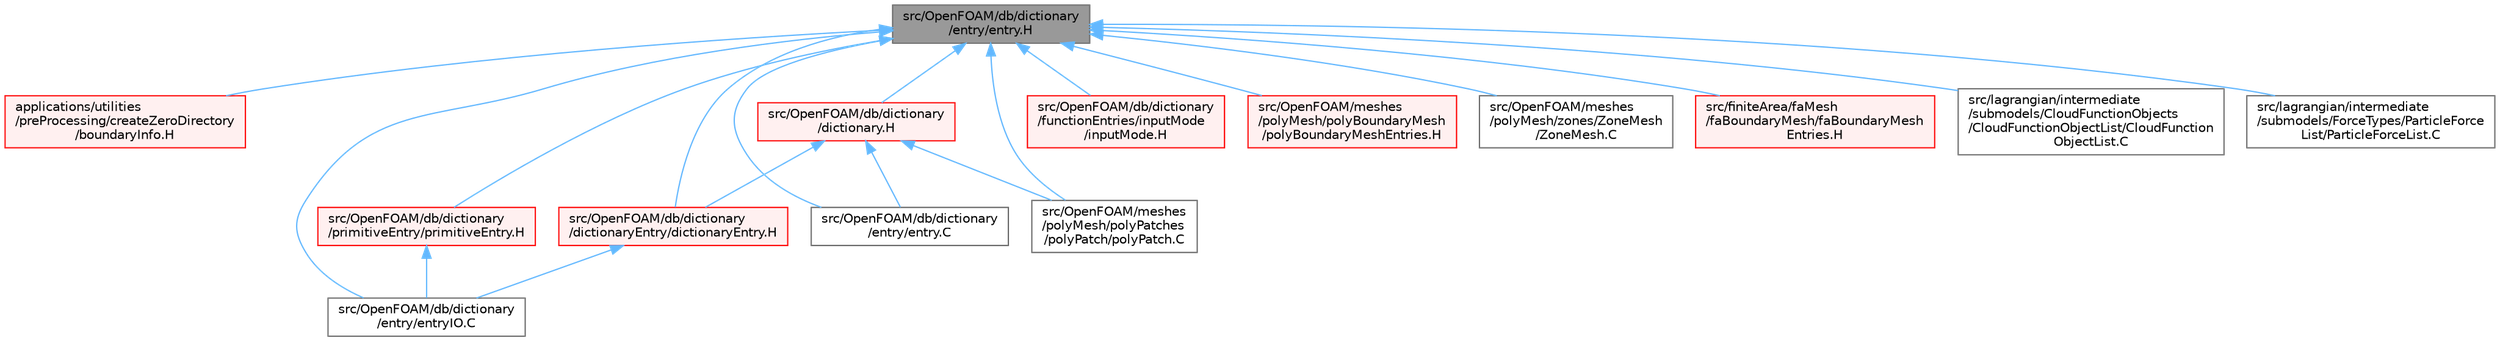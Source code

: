 digraph "src/OpenFOAM/db/dictionary/entry/entry.H"
{
 // LATEX_PDF_SIZE
  bgcolor="transparent";
  edge [fontname=Helvetica,fontsize=10,labelfontname=Helvetica,labelfontsize=10];
  node [fontname=Helvetica,fontsize=10,shape=box,height=0.2,width=0.4];
  Node1 [id="Node000001",label="src/OpenFOAM/db/dictionary\l/entry/entry.H",height=0.2,width=0.4,color="gray40", fillcolor="grey60", style="filled", fontcolor="black",tooltip=" "];
  Node1 -> Node2 [id="edge1_Node000001_Node000002",dir="back",color="steelblue1",style="solid",tooltip=" "];
  Node2 [id="Node000002",label="applications/utilities\l/preProcessing/createZeroDirectory\l/boundaryInfo.H",height=0.2,width=0.4,color="red", fillcolor="#FFF0F0", style="filled",URL="$boundaryInfo_8H.html",tooltip=" "];
  Node1 -> Node4 [id="edge2_Node000001_Node000004",dir="back",color="steelblue1",style="solid",tooltip=" "];
  Node4 [id="Node000004",label="src/OpenFOAM/db/dictionary\l/dictionary.H",height=0.2,width=0.4,color="red", fillcolor="#FFF0F0", style="filled",URL="$dictionary_8H.html",tooltip=" "];
  Node4 -> Node4016 [id="edge3_Node000004_Node004016",dir="back",color="steelblue1",style="solid",tooltip=" "];
  Node4016 [id="Node004016",label="src/OpenFOAM/db/dictionary\l/dictionaryEntry/dictionaryEntry.H",height=0.2,width=0.4,color="red", fillcolor="#FFF0F0", style="filled",URL="$dictionaryEntry_8H.html",tooltip=" "];
  Node4016 -> Node4021 [id="edge4_Node004016_Node004021",dir="back",color="steelblue1",style="solid",tooltip=" "];
  Node4021 [id="Node004021",label="src/OpenFOAM/db/dictionary\l/entry/entryIO.C",height=0.2,width=0.4,color="grey40", fillcolor="white", style="filled",URL="$entryIO_8C.html",tooltip=" "];
  Node4 -> Node4028 [id="edge5_Node000004_Node004028",dir="back",color="steelblue1",style="solid",tooltip=" "];
  Node4028 [id="Node004028",label="src/OpenFOAM/db/dictionary\l/entry/entry.C",height=0.2,width=0.4,color="grey40", fillcolor="white", style="filled",URL="$entry_8C.html",tooltip=" "];
  Node4 -> Node4142 [id="edge6_Node000004_Node004142",dir="back",color="steelblue1",style="solid",tooltip=" "];
  Node4142 [id="Node004142",label="src/OpenFOAM/meshes\l/polyMesh/polyPatches\l/polyPatch/polyPatch.C",height=0.2,width=0.4,color="grey40", fillcolor="white", style="filled",URL="$polyPatch_8C.html",tooltip=" "];
  Node1 -> Node4016 [id="edge7_Node000001_Node004016",dir="back",color="steelblue1",style="solid",tooltip=" "];
  Node1 -> Node4028 [id="edge8_Node000001_Node004028",dir="back",color="steelblue1",style="solid",tooltip=" "];
  Node1 -> Node4021 [id="edge9_Node000001_Node004021",dir="back",color="steelblue1",style="solid",tooltip=" "];
  Node1 -> Node5149 [id="edge10_Node000001_Node005149",dir="back",color="steelblue1",style="solid",tooltip=" "];
  Node5149 [id="Node005149",label="src/OpenFOAM/db/dictionary\l/functionEntries/inputMode\l/inputMode.H",height=0.2,width=0.4,color="red", fillcolor="#FFF0F0", style="filled",URL="$inputMode_8H.html",tooltip=" "];
  Node1 -> Node5150 [id="edge11_Node000001_Node005150",dir="back",color="steelblue1",style="solid",tooltip=" "];
  Node5150 [id="Node005150",label="src/OpenFOAM/db/dictionary\l/primitiveEntry/primitiveEntry.H",height=0.2,width=0.4,color="red", fillcolor="#FFF0F0", style="filled",URL="$primitiveEntry_8H.html",tooltip=" "];
  Node5150 -> Node4021 [id="edge12_Node005150_Node004021",dir="back",color="steelblue1",style="solid",tooltip=" "];
  Node1 -> Node5167 [id="edge13_Node000001_Node005167",dir="back",color="steelblue1",style="solid",tooltip=" "];
  Node5167 [id="Node005167",label="src/OpenFOAM/meshes\l/polyMesh/polyBoundaryMesh\l/polyBoundaryMeshEntries.H",height=0.2,width=0.4,color="red", fillcolor="#FFF0F0", style="filled",URL="$polyBoundaryMeshEntries_8H.html",tooltip=" "];
  Node1 -> Node4142 [id="edge14_Node000001_Node004142",dir="back",color="steelblue1",style="solid",tooltip=" "];
  Node1 -> Node5169 [id="edge15_Node000001_Node005169",dir="back",color="steelblue1",style="solid",tooltip=" "];
  Node5169 [id="Node005169",label="src/OpenFOAM/meshes\l/polyMesh/zones/ZoneMesh\l/ZoneMesh.C",height=0.2,width=0.4,color="grey40", fillcolor="white", style="filled",URL="$ZoneMesh_8C.html",tooltip=" "];
  Node1 -> Node5170 [id="edge16_Node000001_Node005170",dir="back",color="steelblue1",style="solid",tooltip=" "];
  Node5170 [id="Node005170",label="src/finiteArea/faMesh\l/faBoundaryMesh/faBoundaryMesh\lEntries.H",height=0.2,width=0.4,color="red", fillcolor="#FFF0F0", style="filled",URL="$faBoundaryMeshEntries_8H.html",tooltip=" "];
  Node1 -> Node3640 [id="edge17_Node000001_Node003640",dir="back",color="steelblue1",style="solid",tooltip=" "];
  Node3640 [id="Node003640",label="src/lagrangian/intermediate\l/submodels/CloudFunctionObjects\l/CloudFunctionObjectList/CloudFunction\lObjectList.C",height=0.2,width=0.4,color="grey40", fillcolor="white", style="filled",URL="$CloudFunctionObjectList_8C.html",tooltip=" "];
  Node1 -> Node3470 [id="edge18_Node000001_Node003470",dir="back",color="steelblue1",style="solid",tooltip=" "];
  Node3470 [id="Node003470",label="src/lagrangian/intermediate\l/submodels/ForceTypes/ParticleForce\lList/ParticleForceList.C",height=0.2,width=0.4,color="grey40", fillcolor="white", style="filled",URL="$ParticleForceList_8C.html",tooltip=" "];
}
